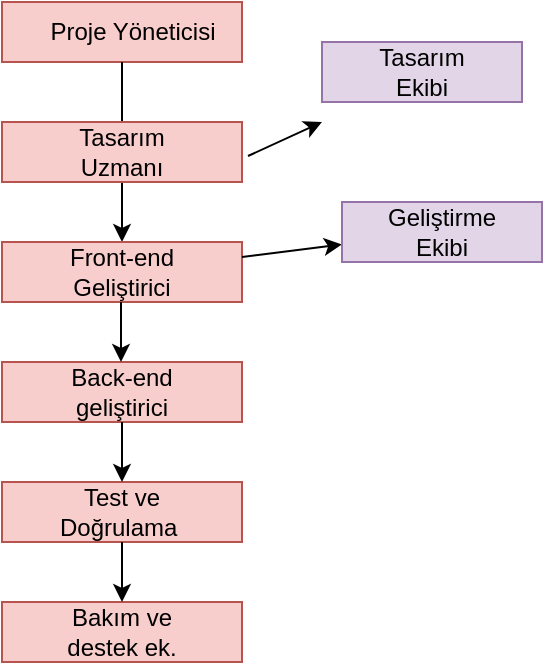 <mxfile version="21.6.5" type="github">
  <diagram name="Sayfa -1" id="ptONi5OsW41uH1OAJ2Df">
    <mxGraphModel dx="954" dy="647" grid="1" gridSize="10" guides="1" tooltips="1" connect="1" arrows="1" fold="1" page="1" pageScale="1" pageWidth="827" pageHeight="1169" math="0" shadow="0">
      <root>
        <mxCell id="0" />
        <mxCell id="1" parent="0" />
        <mxCell id="UK9EgHeSycV3pGGDVm5J-4" value="" style="verticalLabelPosition=bottom;verticalAlign=top;html=1;shape=mxgraph.basic.rect;fillColor2=none;strokeWidth=1;size=20;indent=5;fillColor=#f8cecc;strokeColor=#b85450;" vertex="1" parent="1">
          <mxGeometry x="310" y="70" width="120" height="30" as="geometry" />
        </mxCell>
        <mxCell id="UK9EgHeSycV3pGGDVm5J-27" value="" style="edgeStyle=orthogonalEdgeStyle;rounded=0;orthogonalLoop=1;jettySize=auto;html=1;" edge="1" parent="1" source="UK9EgHeSycV3pGGDVm5J-5" target="UK9EgHeSycV3pGGDVm5J-23">
          <mxGeometry relative="1" as="geometry">
            <Array as="points">
              <mxPoint x="370" y="120" />
              <mxPoint x="370" y="120" />
            </Array>
          </mxGeometry>
        </mxCell>
        <mxCell id="UK9EgHeSycV3pGGDVm5J-5" value="Proje Yöneticisi" style="text;html=1;align=center;verticalAlign=middle;resizable=0;points=[];autosize=1;strokeColor=none;fillColor=none;" vertex="1" parent="1">
          <mxGeometry x="320" y="70" width="110" height="30" as="geometry" />
        </mxCell>
        <mxCell id="UK9EgHeSycV3pGGDVm5J-17" value="" style="verticalLabelPosition=bottom;verticalAlign=top;html=1;shape=mxgraph.basic.rect;fillColor2=none;strokeWidth=1;size=20;indent=5;fillColor=#f8cecc;strokeColor=#b85450;" vertex="1" parent="1">
          <mxGeometry x="310" y="190" width="120" height="30" as="geometry" />
        </mxCell>
        <mxCell id="UK9EgHeSycV3pGGDVm5J-18" value="" style="verticalLabelPosition=bottom;verticalAlign=top;html=1;shape=mxgraph.basic.rect;fillColor2=none;strokeWidth=1;size=20;indent=5;fillColor=#f8cecc;strokeColor=#b85450;" vertex="1" parent="1">
          <mxGeometry x="310" y="130" width="120" height="30" as="geometry" />
        </mxCell>
        <mxCell id="UK9EgHeSycV3pGGDVm5J-19" value="" style="verticalLabelPosition=bottom;verticalAlign=top;html=1;shape=mxgraph.basic.rect;fillColor2=none;strokeWidth=1;size=20;indent=5;fillColor=#f8cecc;strokeColor=#b85450;" vertex="1" parent="1">
          <mxGeometry x="310" y="250" width="120" height="30" as="geometry" />
        </mxCell>
        <mxCell id="UK9EgHeSycV3pGGDVm5J-20" value="" style="verticalLabelPosition=bottom;verticalAlign=top;html=1;shape=mxgraph.basic.rect;fillColor2=none;strokeWidth=1;size=20;indent=5;fillColor=#f8cecc;strokeColor=#b85450;" vertex="1" parent="1">
          <mxGeometry x="310" y="310" width="120" height="30" as="geometry" />
        </mxCell>
        <mxCell id="UK9EgHeSycV3pGGDVm5J-21" value="" style="verticalLabelPosition=bottom;verticalAlign=top;html=1;shape=mxgraph.basic.rect;fillColor2=none;strokeWidth=1;size=20;indent=5;fillColor=#f8cecc;strokeColor=#b85450;" vertex="1" parent="1">
          <mxGeometry x="310" y="370" width="120" height="30" as="geometry" />
        </mxCell>
        <mxCell id="UK9EgHeSycV3pGGDVm5J-22" value="Tasarım Uzmanı" style="text;html=1;strokeColor=none;fillColor=none;align=center;verticalAlign=middle;whiteSpace=wrap;rounded=0;" vertex="1" parent="1">
          <mxGeometry x="340" y="130" width="60" height="30" as="geometry" />
        </mxCell>
        <mxCell id="UK9EgHeSycV3pGGDVm5J-23" value="Front-end Geliştirici" style="text;html=1;strokeColor=none;fillColor=none;align=center;verticalAlign=middle;whiteSpace=wrap;rounded=0;" vertex="1" parent="1">
          <mxGeometry x="340" y="190" width="60" height="30" as="geometry" />
        </mxCell>
        <mxCell id="UK9EgHeSycV3pGGDVm5J-24" value="Back-end geliştirici" style="text;html=1;strokeColor=none;fillColor=none;align=center;verticalAlign=middle;whiteSpace=wrap;rounded=0;" vertex="1" parent="1">
          <mxGeometry x="340" y="250" width="60" height="30" as="geometry" />
        </mxCell>
        <mxCell id="UK9EgHeSycV3pGGDVm5J-25" value="Test ve Doğrulama&amp;nbsp;" style="text;html=1;strokeColor=none;fillColor=none;align=center;verticalAlign=middle;whiteSpace=wrap;rounded=0;" vertex="1" parent="1">
          <mxGeometry x="340" y="310" width="60" height="30" as="geometry" />
        </mxCell>
        <mxCell id="UK9EgHeSycV3pGGDVm5J-26" value="Bakım ve destek ek." style="text;html=1;strokeColor=none;fillColor=none;align=center;verticalAlign=middle;whiteSpace=wrap;rounded=0;" vertex="1" parent="1">
          <mxGeometry x="340" y="370" width="60" height="30" as="geometry" />
        </mxCell>
        <mxCell id="UK9EgHeSycV3pGGDVm5J-38" value="" style="endArrow=classic;html=1;rounded=0;entryX=0.5;entryY=0;entryDx=0;entryDy=0;exitX=0.5;exitY=1;exitDx=0;exitDy=0;" edge="1" parent="1" source="UK9EgHeSycV3pGGDVm5J-24" target="UK9EgHeSycV3pGGDVm5J-25">
          <mxGeometry width="50" height="50" relative="1" as="geometry">
            <mxPoint x="390" y="250" as="sourcePoint" />
            <mxPoint x="440" y="200" as="targetPoint" />
          </mxGeometry>
        </mxCell>
        <mxCell id="UK9EgHeSycV3pGGDVm5J-39" value="" style="endArrow=classic;html=1;rounded=0;entryX=0.5;entryY=0;entryDx=0;entryDy=0;exitX=0.5;exitY=1;exitDx=0;exitDy=0;" edge="1" parent="1">
          <mxGeometry width="50" height="50" relative="1" as="geometry">
            <mxPoint x="369.5" y="220" as="sourcePoint" />
            <mxPoint x="369.5" y="250" as="targetPoint" />
          </mxGeometry>
        </mxCell>
        <mxCell id="UK9EgHeSycV3pGGDVm5J-40" value="" style="endArrow=classic;html=1;rounded=0;entryX=0.5;entryY=0;entryDx=0;entryDy=0;exitX=0.5;exitY=1;exitDx=0;exitDy=0;" edge="1" parent="1" source="UK9EgHeSycV3pGGDVm5J-25" target="UK9EgHeSycV3pGGDVm5J-26">
          <mxGeometry width="50" height="50" relative="1" as="geometry">
            <mxPoint x="380" y="290" as="sourcePoint" />
            <mxPoint x="380" y="320" as="targetPoint" />
          </mxGeometry>
        </mxCell>
        <mxCell id="UK9EgHeSycV3pGGDVm5J-41" value="" style="endArrow=classic;html=1;rounded=0;exitX=1.025;exitY=0.567;exitDx=0;exitDy=0;exitPerimeter=0;" edge="1" parent="1" source="UK9EgHeSycV3pGGDVm5J-18">
          <mxGeometry width="50" height="50" relative="1" as="geometry">
            <mxPoint x="440" y="230" as="sourcePoint" />
            <mxPoint x="470" y="130" as="targetPoint" />
            <Array as="points">
              <mxPoint x="470" y="130" />
            </Array>
          </mxGeometry>
        </mxCell>
        <mxCell id="UK9EgHeSycV3pGGDVm5J-42" value="" style="rounded=0;whiteSpace=wrap;html=1;fillColor=#e1d5e7;strokeColor=#9673a6;" vertex="1" parent="1">
          <mxGeometry x="470" y="90" width="100" height="30" as="geometry" />
        </mxCell>
        <mxCell id="UK9EgHeSycV3pGGDVm5J-43" value="Tasarım Ekibi" style="text;html=1;strokeColor=none;fillColor=none;align=center;verticalAlign=middle;whiteSpace=wrap;rounded=0;" vertex="1" parent="1">
          <mxGeometry x="490" y="90" width="60" height="30" as="geometry" />
        </mxCell>
        <mxCell id="UK9EgHeSycV3pGGDVm5J-44" value="" style="endArrow=classic;html=1;rounded=0;fillColor=#e1d5e7;strokeColor=#000000;" edge="1" parent="1" source="UK9EgHeSycV3pGGDVm5J-17" target="UK9EgHeSycV3pGGDVm5J-45">
          <mxGeometry width="50" height="50" relative="1" as="geometry">
            <mxPoint x="440" y="200" as="sourcePoint" />
            <mxPoint x="470" y="200" as="targetPoint" />
          </mxGeometry>
        </mxCell>
        <mxCell id="UK9EgHeSycV3pGGDVm5J-45" value="" style="rounded=0;whiteSpace=wrap;html=1;fillColor=#e1d5e7;strokeColor=#9673a6;" vertex="1" parent="1">
          <mxGeometry x="480" y="170" width="100" height="30" as="geometry" />
        </mxCell>
        <mxCell id="UK9EgHeSycV3pGGDVm5J-47" value="Geliştirme Ekibi" style="text;html=1;strokeColor=none;fillColor=none;align=center;verticalAlign=middle;whiteSpace=wrap;rounded=0;" vertex="1" parent="1">
          <mxGeometry x="500" y="170" width="60" height="30" as="geometry" />
        </mxCell>
      </root>
    </mxGraphModel>
  </diagram>
</mxfile>

